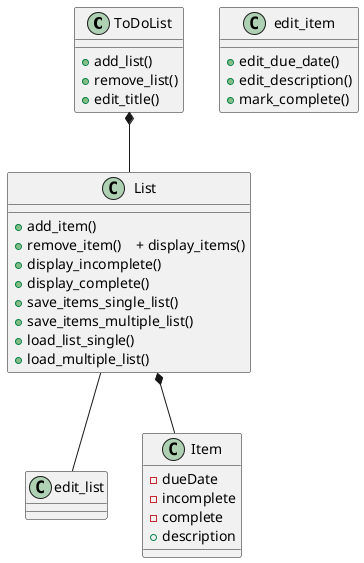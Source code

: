 @startuml
'https://plantuml.com/class-diagram

class ToDoList{
    + add_list()
    + remove_list()
    + edit_title()
}
class List{
    + add_item()
    + remove_item()    + display_items()
    + display_incomplete()
    + display_complete()
    + save_items_single_list()
    + save_items_multiple_list()
    + load_list_single()
    + load_multiple_list()
}
class edit_item{
    + edit_due_date()
    + edit_description()
    + mark_complete()
}

List -- edit_list

class Item{
    - dueDate
    - incomplete
    - complete
    + description

}

ToDoList *-- List
List *-- Item
@enduml